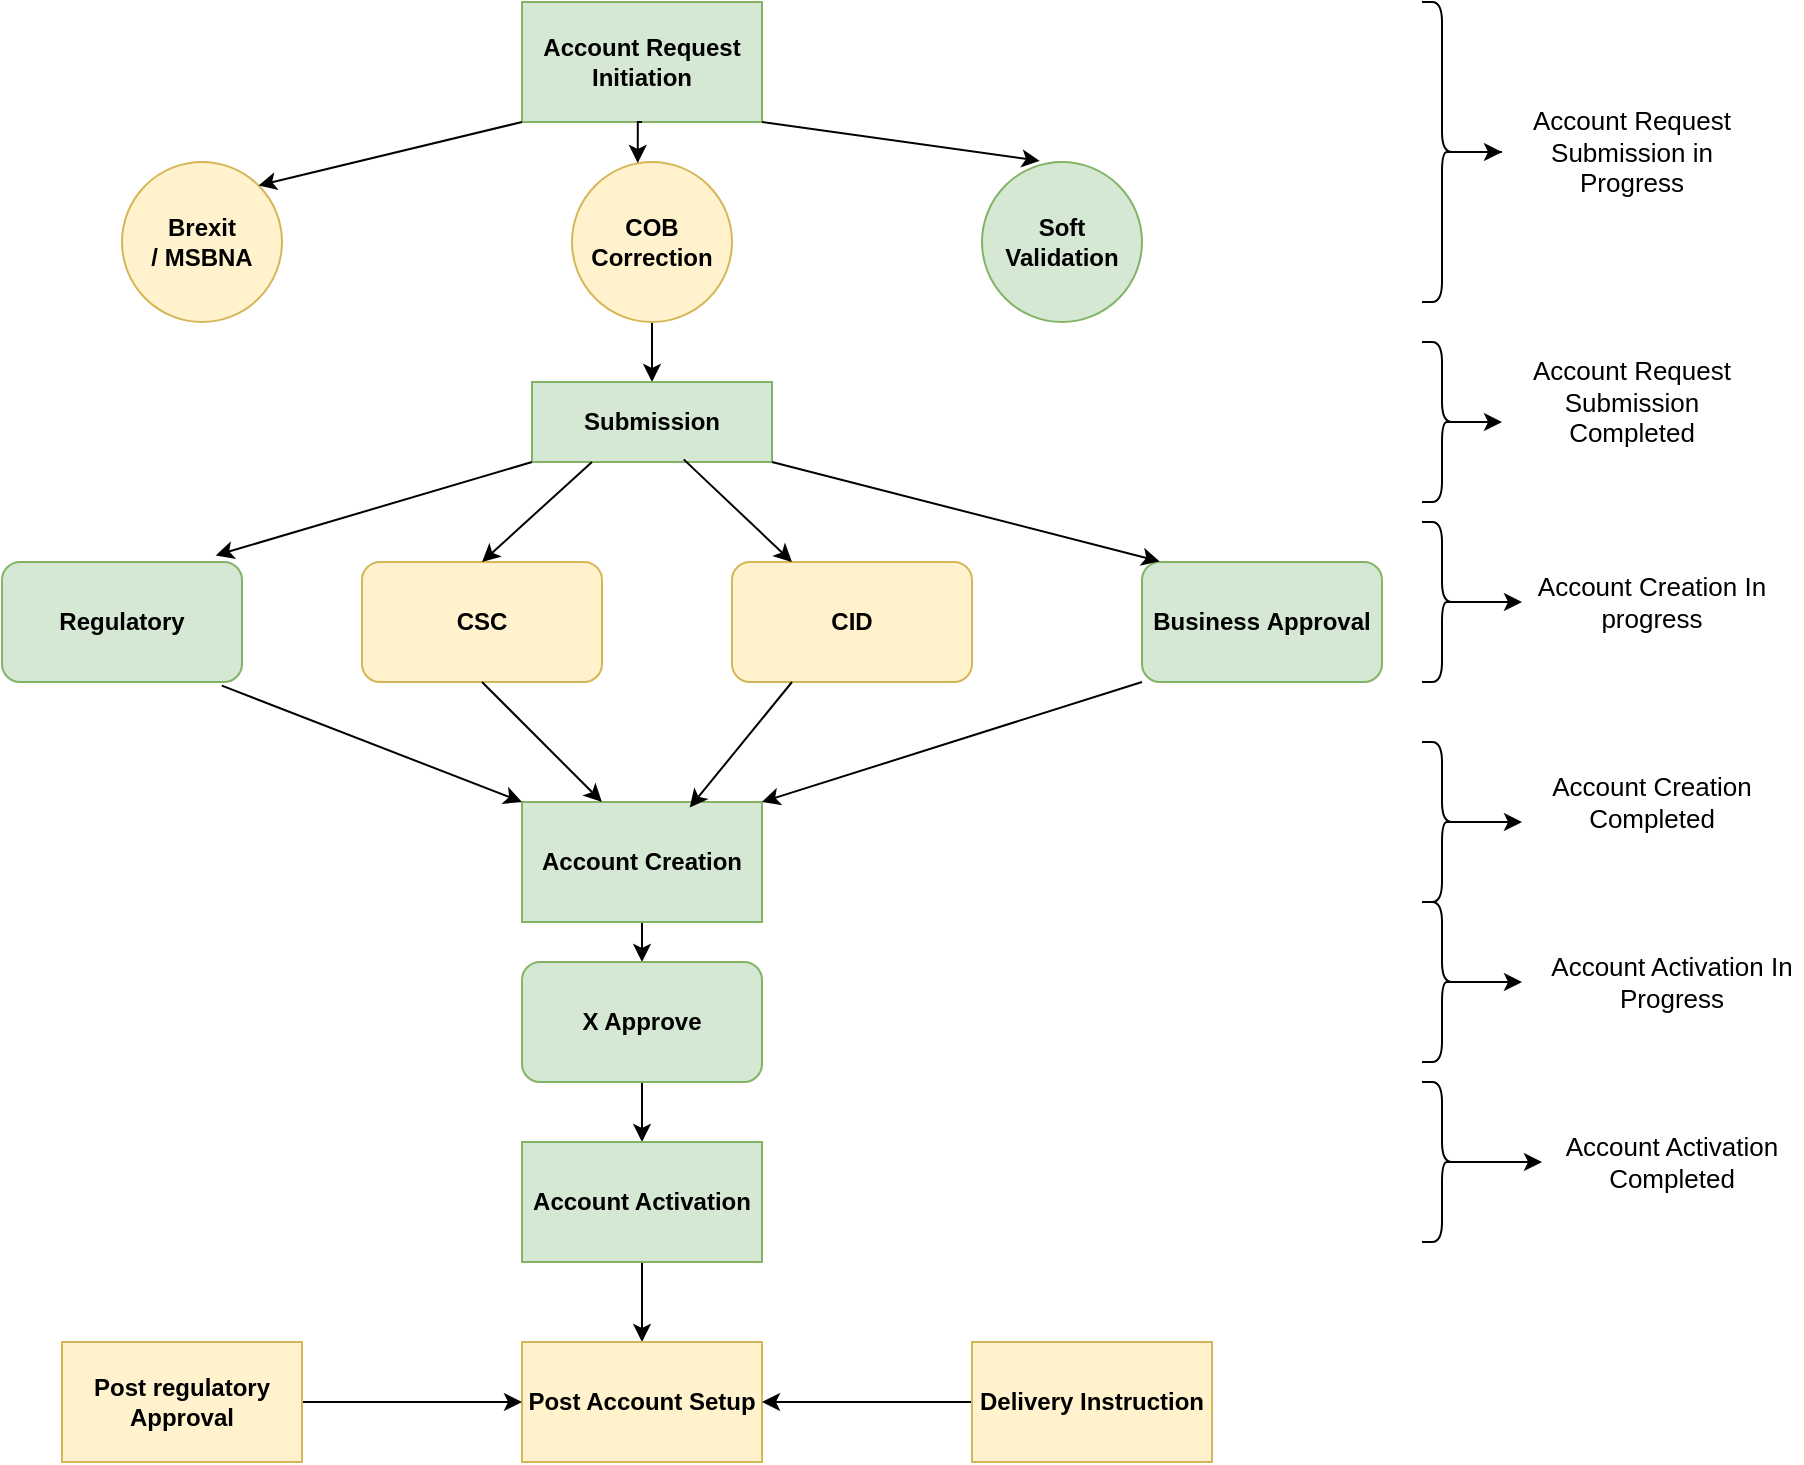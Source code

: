 <mxfile version="28.0.6">
  <diagram name="Page-1" id="AFeGkOiiY4KAVGo6Q9TR">
    <mxGraphModel dx="1340" dy="755" grid="1" gridSize="10" guides="1" tooltips="1" connect="1" arrows="1" fold="1" page="1" pageScale="1" pageWidth="1169" pageHeight="1654" math="0" shadow="0">
      <root>
        <mxCell id="0" />
        <mxCell id="1" parent="0" />
        <mxCell id="NzapMORj6mIefn-3cKjK-1" value="&lt;b&gt;Account Request Initiation&lt;/b&gt;" style="rounded=0;whiteSpace=wrap;html=1;fillColor=#d5e8d4;strokeColor=#82b366;" vertex="1" parent="1">
          <mxGeometry x="480" y="10" width="120" height="60" as="geometry" />
        </mxCell>
        <mxCell id="NzapMORj6mIefn-3cKjK-2" value="&lt;b&gt;Brexit&lt;br&gt;/ MSBNA&lt;/b&gt;" style="ellipse;whiteSpace=wrap;html=1;aspect=fixed;fillColor=#fff2cc;strokeColor=#d6b656;" vertex="1" parent="1">
          <mxGeometry x="280" y="90" width="80" height="80" as="geometry" />
        </mxCell>
        <mxCell id="NzapMORj6mIefn-3cKjK-26" style="edgeStyle=orthogonalEdgeStyle;rounded=0;orthogonalLoop=1;jettySize=auto;html=1;exitX=0.5;exitY=1;exitDx=0;exitDy=0;entryX=0.5;entryY=0;entryDx=0;entryDy=0;" edge="1" parent="1" source="NzapMORj6mIefn-3cKjK-3" target="NzapMORj6mIefn-3cKjK-5">
          <mxGeometry relative="1" as="geometry" />
        </mxCell>
        <mxCell id="NzapMORj6mIefn-3cKjK-3" value="&lt;b&gt;COB Correction&lt;/b&gt;" style="ellipse;whiteSpace=wrap;html=1;aspect=fixed;fillColor=#fff2cc;strokeColor=#d6b656;" vertex="1" parent="1">
          <mxGeometry x="505" y="90" width="80" height="80" as="geometry" />
        </mxCell>
        <mxCell id="NzapMORj6mIefn-3cKjK-4" value="&lt;div&gt;&lt;b&gt;&lt;br&gt;&lt;/b&gt;&lt;/div&gt;&lt;div&gt;&lt;span style=&quot;background-color: transparent; color: light-dark(rgb(0, 0, 0), rgb(255, 255, 255));&quot;&gt;&lt;b&gt;Soft&lt;/b&gt;&lt;/span&gt;&lt;/div&gt;&lt;b&gt;Validation&lt;/b&gt;&lt;div&gt;&lt;br&gt;&lt;/div&gt;" style="ellipse;whiteSpace=wrap;html=1;aspect=fixed;fillColor=#d5e8d4;strokeColor=#82b366;" vertex="1" parent="1">
          <mxGeometry x="710" y="90" width="80" height="80" as="geometry" />
        </mxCell>
        <mxCell id="NzapMORj6mIefn-3cKjK-5" value="&lt;b&gt;Submission&lt;/b&gt;" style="rounded=0;whiteSpace=wrap;html=1;fillColor=#d5e8d4;strokeColor=#82b366;" vertex="1" parent="1">
          <mxGeometry x="485" y="200" width="120" height="40" as="geometry" />
        </mxCell>
        <mxCell id="NzapMORj6mIefn-3cKjK-6" value="&lt;b&gt;Regulatory&lt;/b&gt;" style="rounded=1;whiteSpace=wrap;html=1;fillColor=#d5e8d4;strokeColor=#82b366;" vertex="1" parent="1">
          <mxGeometry x="220" y="290" width="120" height="60" as="geometry" />
        </mxCell>
        <mxCell id="NzapMORj6mIefn-3cKjK-7" value="&lt;b&gt;CSC&lt;/b&gt;" style="rounded=1;whiteSpace=wrap;html=1;fillColor=#fff2cc;strokeColor=#d6b656;" vertex="1" parent="1">
          <mxGeometry x="400" y="290" width="120" height="60" as="geometry" />
        </mxCell>
        <mxCell id="NzapMORj6mIefn-3cKjK-8" value="&lt;b&gt;CID&lt;/b&gt;" style="rounded=1;whiteSpace=wrap;html=1;fillColor=#fff2cc;strokeColor=#d6b656;" vertex="1" parent="1">
          <mxGeometry x="585" y="290" width="120" height="60" as="geometry" />
        </mxCell>
        <mxCell id="NzapMORj6mIefn-3cKjK-11" value="&lt;b&gt;Business&lt;/b&gt; &lt;b&gt;Approval&lt;/b&gt;" style="rounded=1;whiteSpace=wrap;html=1;fillColor=#d5e8d4;strokeColor=#82b366;" vertex="1" parent="1">
          <mxGeometry x="790" y="290" width="120" height="60" as="geometry" />
        </mxCell>
        <mxCell id="NzapMORj6mIefn-3cKjK-38" style="edgeStyle=orthogonalEdgeStyle;rounded=0;orthogonalLoop=1;jettySize=auto;html=1;exitX=0.5;exitY=1;exitDx=0;exitDy=0;entryX=0.5;entryY=0;entryDx=0;entryDy=0;" edge="1" parent="1" source="NzapMORj6mIefn-3cKjK-12" target="NzapMORj6mIefn-3cKjK-14">
          <mxGeometry relative="1" as="geometry" />
        </mxCell>
        <mxCell id="NzapMORj6mIefn-3cKjK-12" value="&lt;b&gt;Account Creation&lt;/b&gt;" style="rounded=0;whiteSpace=wrap;html=1;fillColor=#d5e8d4;strokeColor=#82b366;" vertex="1" parent="1">
          <mxGeometry x="480" y="410" width="120" height="60" as="geometry" />
        </mxCell>
        <mxCell id="NzapMORj6mIefn-3cKjK-39" style="edgeStyle=orthogonalEdgeStyle;rounded=0;orthogonalLoop=1;jettySize=auto;html=1;exitX=0.5;exitY=1;exitDx=0;exitDy=0;entryX=0.5;entryY=0;entryDx=0;entryDy=0;" edge="1" parent="1" source="NzapMORj6mIefn-3cKjK-14" target="NzapMORj6mIefn-3cKjK-15">
          <mxGeometry relative="1" as="geometry" />
        </mxCell>
        <mxCell id="NzapMORj6mIefn-3cKjK-14" value="&lt;b&gt;X Approve&lt;/b&gt;" style="rounded=1;whiteSpace=wrap;html=1;fillColor=#d5e8d4;strokeColor=#82b366;" vertex="1" parent="1">
          <mxGeometry x="480" y="490" width="120" height="60" as="geometry" />
        </mxCell>
        <mxCell id="NzapMORj6mIefn-3cKjK-40" style="edgeStyle=orthogonalEdgeStyle;rounded=0;orthogonalLoop=1;jettySize=auto;html=1;exitX=0.5;exitY=1;exitDx=0;exitDy=0;entryX=0.5;entryY=0;entryDx=0;entryDy=0;" edge="1" parent="1" source="NzapMORj6mIefn-3cKjK-15" target="NzapMORj6mIefn-3cKjK-16">
          <mxGeometry relative="1" as="geometry" />
        </mxCell>
        <mxCell id="NzapMORj6mIefn-3cKjK-15" value="&lt;b&gt;Account Activation&lt;/b&gt;" style="rounded=0;whiteSpace=wrap;html=1;fillColor=#d5e8d4;strokeColor=#82b366;" vertex="1" parent="1">
          <mxGeometry x="480" y="580" width="120" height="60" as="geometry" />
        </mxCell>
        <mxCell id="NzapMORj6mIefn-3cKjK-16" value="&lt;b&gt;Post Account Setup&lt;/b&gt;" style="rounded=0;whiteSpace=wrap;html=1;fillColor=#fff2cc;strokeColor=#d6b656;" vertex="1" parent="1">
          <mxGeometry x="480" y="680" width="120" height="60" as="geometry" />
        </mxCell>
        <mxCell id="NzapMORj6mIefn-3cKjK-21" style="edgeStyle=orthogonalEdgeStyle;rounded=0;orthogonalLoop=1;jettySize=auto;html=1;exitX=0.5;exitY=1;exitDx=0;exitDy=0;entryX=0.411;entryY=0.006;entryDx=0;entryDy=0;entryPerimeter=0;" edge="1" parent="1" source="NzapMORj6mIefn-3cKjK-1" target="NzapMORj6mIefn-3cKjK-3">
          <mxGeometry relative="1" as="geometry" />
        </mxCell>
        <mxCell id="NzapMORj6mIefn-3cKjK-23" value="" style="endArrow=classic;html=1;rounded=0;exitX=1;exitY=1;exitDx=0;exitDy=0;entryX=0.361;entryY=-0.007;entryDx=0;entryDy=0;entryPerimeter=0;" edge="1" parent="1" source="NzapMORj6mIefn-3cKjK-1" target="NzapMORj6mIefn-3cKjK-4">
          <mxGeometry width="50" height="50" relative="1" as="geometry">
            <mxPoint x="560" y="280" as="sourcePoint" />
            <mxPoint x="610" y="230" as="targetPoint" />
          </mxGeometry>
        </mxCell>
        <mxCell id="NzapMORj6mIefn-3cKjK-25" value="" style="endArrow=classic;html=1;rounded=0;exitX=0;exitY=1;exitDx=0;exitDy=0;entryX=1;entryY=0;entryDx=0;entryDy=0;" edge="1" parent="1" source="NzapMORj6mIefn-3cKjK-1" target="NzapMORj6mIefn-3cKjK-2">
          <mxGeometry width="50" height="50" relative="1" as="geometry">
            <mxPoint x="560" y="280" as="sourcePoint" />
            <mxPoint x="610" y="230" as="targetPoint" />
          </mxGeometry>
        </mxCell>
        <mxCell id="NzapMORj6mIefn-3cKjK-28" value="" style="endArrow=classic;html=1;rounded=0;exitX=0;exitY=1;exitDx=0;exitDy=0;entryX=0.891;entryY=-0.055;entryDx=0;entryDy=0;entryPerimeter=0;" edge="1" parent="1" source="NzapMORj6mIefn-3cKjK-5" target="NzapMORj6mIefn-3cKjK-6">
          <mxGeometry width="50" height="50" relative="1" as="geometry">
            <mxPoint x="560" y="340" as="sourcePoint" />
            <mxPoint x="610" y="290" as="targetPoint" />
          </mxGeometry>
        </mxCell>
        <mxCell id="NzapMORj6mIefn-3cKjK-29" value="" style="endArrow=classic;html=1;rounded=0;exitX=0.25;exitY=1;exitDx=0;exitDy=0;entryX=0.5;entryY=0;entryDx=0;entryDy=0;" edge="1" parent="1" source="NzapMORj6mIefn-3cKjK-5" target="NzapMORj6mIefn-3cKjK-7">
          <mxGeometry width="50" height="50" relative="1" as="geometry">
            <mxPoint x="560" y="340" as="sourcePoint" />
            <mxPoint x="610" y="290" as="targetPoint" />
          </mxGeometry>
        </mxCell>
        <mxCell id="NzapMORj6mIefn-3cKjK-31" value="" style="endArrow=classic;html=1;rounded=0;exitX=0.632;exitY=0.967;exitDx=0;exitDy=0;exitPerimeter=0;entryX=0.25;entryY=0;entryDx=0;entryDy=0;" edge="1" parent="1" source="NzapMORj6mIefn-3cKjK-5" target="NzapMORj6mIefn-3cKjK-8">
          <mxGeometry width="50" height="50" relative="1" as="geometry">
            <mxPoint x="560" y="340" as="sourcePoint" />
            <mxPoint x="610" y="290" as="targetPoint" />
          </mxGeometry>
        </mxCell>
        <mxCell id="NzapMORj6mIefn-3cKjK-32" value="" style="endArrow=classic;html=1;rounded=0;exitX=1;exitY=1;exitDx=0;exitDy=0;entryX=0.074;entryY=-0.005;entryDx=0;entryDy=0;entryPerimeter=0;" edge="1" parent="1" source="NzapMORj6mIefn-3cKjK-5" target="NzapMORj6mIefn-3cKjK-11">
          <mxGeometry width="50" height="50" relative="1" as="geometry">
            <mxPoint x="560" y="340" as="sourcePoint" />
            <mxPoint x="610" y="290" as="targetPoint" />
          </mxGeometry>
        </mxCell>
        <mxCell id="NzapMORj6mIefn-3cKjK-34" value="" style="endArrow=classic;html=1;rounded=0;exitX=0.916;exitY=1.03;exitDx=0;exitDy=0;exitPerimeter=0;entryX=0;entryY=0;entryDx=0;entryDy=0;" edge="1" parent="1" source="NzapMORj6mIefn-3cKjK-6" target="NzapMORj6mIefn-3cKjK-12">
          <mxGeometry width="50" height="50" relative="1" as="geometry">
            <mxPoint x="560" y="440" as="sourcePoint" />
            <mxPoint x="610" y="390" as="targetPoint" />
          </mxGeometry>
        </mxCell>
        <mxCell id="NzapMORj6mIefn-3cKjK-35" value="" style="endArrow=classic;html=1;rounded=0;exitX=0.5;exitY=1;exitDx=0;exitDy=0;entryX=0.333;entryY=0;entryDx=0;entryDy=0;entryPerimeter=0;" edge="1" parent="1" source="NzapMORj6mIefn-3cKjK-7" target="NzapMORj6mIefn-3cKjK-12">
          <mxGeometry width="50" height="50" relative="1" as="geometry">
            <mxPoint x="560" y="440" as="sourcePoint" />
            <mxPoint x="610" y="390" as="targetPoint" />
          </mxGeometry>
        </mxCell>
        <mxCell id="NzapMORj6mIefn-3cKjK-36" value="" style="endArrow=classic;html=1;rounded=0;exitX=0.25;exitY=1;exitDx=0;exitDy=0;entryX=0.699;entryY=0.046;entryDx=0;entryDy=0;entryPerimeter=0;" edge="1" parent="1" source="NzapMORj6mIefn-3cKjK-8" target="NzapMORj6mIefn-3cKjK-12">
          <mxGeometry width="50" height="50" relative="1" as="geometry">
            <mxPoint x="560" y="440" as="sourcePoint" />
            <mxPoint x="610" y="390" as="targetPoint" />
          </mxGeometry>
        </mxCell>
        <mxCell id="NzapMORj6mIefn-3cKjK-37" value="" style="endArrow=classic;html=1;rounded=0;exitX=0;exitY=1;exitDx=0;exitDy=0;entryX=1;entryY=0;entryDx=0;entryDy=0;" edge="1" parent="1" source="NzapMORj6mIefn-3cKjK-11" target="NzapMORj6mIefn-3cKjK-12">
          <mxGeometry width="50" height="50" relative="1" as="geometry">
            <mxPoint x="560" y="440" as="sourcePoint" />
            <mxPoint x="610" y="390" as="targetPoint" />
          </mxGeometry>
        </mxCell>
        <mxCell id="NzapMORj6mIefn-3cKjK-55" style="edgeStyle=orthogonalEdgeStyle;rounded=0;orthogonalLoop=1;jettySize=auto;html=1;exitX=0.1;exitY=0.5;exitDx=0;exitDy=0;exitPerimeter=0;" edge="1" parent="1" source="NzapMORj6mIefn-3cKjK-42" target="NzapMORj6mIefn-3cKjK-48">
          <mxGeometry relative="1" as="geometry" />
        </mxCell>
        <mxCell id="NzapMORj6mIefn-3cKjK-42" value="" style="shape=curlyBracket;whiteSpace=wrap;html=1;rounded=1;flipH=1;labelPosition=right;verticalLabelPosition=middle;align=left;verticalAlign=middle;" vertex="1" parent="1">
          <mxGeometry x="930" y="10" width="20" height="150" as="geometry" />
        </mxCell>
        <mxCell id="NzapMORj6mIefn-3cKjK-56" style="edgeStyle=orthogonalEdgeStyle;rounded=0;orthogonalLoop=1;jettySize=auto;html=1;exitX=0.1;exitY=0.5;exitDx=0;exitDy=0;exitPerimeter=0;entryX=0;entryY=0.75;entryDx=0;entryDy=0;" edge="1" parent="1" source="NzapMORj6mIefn-3cKjK-43" target="NzapMORj6mIefn-3cKjK-50">
          <mxGeometry relative="1" as="geometry" />
        </mxCell>
        <mxCell id="NzapMORj6mIefn-3cKjK-43" value="" style="shape=curlyBracket;whiteSpace=wrap;html=1;rounded=1;flipH=1;labelPosition=right;verticalLabelPosition=middle;align=left;verticalAlign=middle;" vertex="1" parent="1">
          <mxGeometry x="930" y="180" width="20" height="80" as="geometry" />
        </mxCell>
        <mxCell id="NzapMORj6mIefn-3cKjK-57" style="edgeStyle=orthogonalEdgeStyle;rounded=0;orthogonalLoop=1;jettySize=auto;html=1;exitX=0.1;exitY=0.5;exitDx=0;exitDy=0;exitPerimeter=0;entryX=0;entryY=0.5;entryDx=0;entryDy=0;" edge="1" parent="1" source="NzapMORj6mIefn-3cKjK-44" target="NzapMORj6mIefn-3cKjK-51">
          <mxGeometry relative="1" as="geometry" />
        </mxCell>
        <mxCell id="NzapMORj6mIefn-3cKjK-44" value="" style="shape=curlyBracket;whiteSpace=wrap;html=1;rounded=1;flipH=1;labelPosition=right;verticalLabelPosition=middle;align=left;verticalAlign=middle;" vertex="1" parent="1">
          <mxGeometry x="930" y="270" width="20" height="80" as="geometry" />
        </mxCell>
        <mxCell id="NzapMORj6mIefn-3cKjK-58" style="edgeStyle=orthogonalEdgeStyle;rounded=0;orthogonalLoop=1;jettySize=auto;html=1;exitX=0.1;exitY=0.5;exitDx=0;exitDy=0;exitPerimeter=0;entryX=0;entryY=0.75;entryDx=0;entryDy=0;" edge="1" parent="1" source="NzapMORj6mIefn-3cKjK-45" target="NzapMORj6mIefn-3cKjK-52">
          <mxGeometry relative="1" as="geometry" />
        </mxCell>
        <mxCell id="NzapMORj6mIefn-3cKjK-45" value="" style="shape=curlyBracket;whiteSpace=wrap;html=1;rounded=1;flipH=1;labelPosition=right;verticalLabelPosition=middle;align=left;verticalAlign=middle;size=0.5;" vertex="1" parent="1">
          <mxGeometry x="930" y="380" width="20" height="80" as="geometry" />
        </mxCell>
        <mxCell id="NzapMORj6mIefn-3cKjK-59" style="edgeStyle=orthogonalEdgeStyle;rounded=0;orthogonalLoop=1;jettySize=auto;html=1;exitX=0.1;exitY=0.5;exitDx=0;exitDy=0;exitPerimeter=0;" edge="1" parent="1" source="NzapMORj6mIefn-3cKjK-46">
          <mxGeometry relative="1" as="geometry">
            <mxPoint x="980" y="500.294" as="targetPoint" />
          </mxGeometry>
        </mxCell>
        <mxCell id="NzapMORj6mIefn-3cKjK-46" value="" style="shape=curlyBracket;whiteSpace=wrap;html=1;rounded=1;flipH=1;labelPosition=right;verticalLabelPosition=middle;align=left;verticalAlign=middle;size=0.5;" vertex="1" parent="1">
          <mxGeometry x="930" y="460" width="20" height="80" as="geometry" />
        </mxCell>
        <mxCell id="NzapMORj6mIefn-3cKjK-60" style="edgeStyle=orthogonalEdgeStyle;rounded=0;orthogonalLoop=1;jettySize=auto;html=1;exitX=0.1;exitY=0.5;exitDx=0;exitDy=0;exitPerimeter=0;entryX=0;entryY=0.5;entryDx=0;entryDy=0;" edge="1" parent="1" source="NzapMORj6mIefn-3cKjK-47" target="NzapMORj6mIefn-3cKjK-54">
          <mxGeometry relative="1" as="geometry" />
        </mxCell>
        <mxCell id="NzapMORj6mIefn-3cKjK-47" value="" style="shape=curlyBracket;whiteSpace=wrap;html=1;rounded=1;flipH=1;labelPosition=right;verticalLabelPosition=middle;align=left;verticalAlign=middle;size=0.5;" vertex="1" parent="1">
          <mxGeometry x="930" y="550" width="20" height="80" as="geometry" />
        </mxCell>
        <mxCell id="NzapMORj6mIefn-3cKjK-48" value="&lt;font style=&quot;font-size: 13px;&quot;&gt;Account Request Submission in Progress&lt;/font&gt;" style="text;html=1;align=center;verticalAlign=middle;whiteSpace=wrap;rounded=0;" vertex="1" parent="1">
          <mxGeometry x="970" y="65" width="130" height="40" as="geometry" />
        </mxCell>
        <mxCell id="NzapMORj6mIefn-3cKjK-50" value="&lt;font style=&quot;font-size: 13px;&quot;&gt;Account Request Submission Completed&lt;/font&gt;" style="text;html=1;align=center;verticalAlign=middle;whiteSpace=wrap;rounded=0;" vertex="1" parent="1">
          <mxGeometry x="970" y="190" width="130" height="40" as="geometry" />
        </mxCell>
        <mxCell id="NzapMORj6mIefn-3cKjK-51" value="&lt;font style=&quot;font-size: 13px;&quot;&gt;Account Creation In progress&lt;/font&gt;" style="text;html=1;align=center;verticalAlign=middle;whiteSpace=wrap;rounded=0;" vertex="1" parent="1">
          <mxGeometry x="980" y="290" width="130" height="40" as="geometry" />
        </mxCell>
        <mxCell id="NzapMORj6mIefn-3cKjK-52" value="&lt;font style=&quot;font-size: 13px;&quot;&gt;Account Creation Completed&lt;/font&gt;" style="text;html=1;align=center;verticalAlign=middle;whiteSpace=wrap;rounded=0;" vertex="1" parent="1">
          <mxGeometry x="980" y="390" width="130" height="40" as="geometry" />
        </mxCell>
        <mxCell id="NzapMORj6mIefn-3cKjK-53" value="&lt;font style=&quot;font-size: 13px;&quot;&gt;Account Activation In Progress&lt;/font&gt;" style="text;html=1;align=center;verticalAlign=middle;whiteSpace=wrap;rounded=0;" vertex="1" parent="1">
          <mxGeometry x="990" y="480" width="130" height="40" as="geometry" />
        </mxCell>
        <mxCell id="NzapMORj6mIefn-3cKjK-54" value="&lt;font style=&quot;font-size: 13px;&quot;&gt;Account Activation Completed&lt;/font&gt;" style="text;html=1;align=center;verticalAlign=middle;whiteSpace=wrap;rounded=0;" vertex="1" parent="1">
          <mxGeometry x="990" y="570" width="130" height="40" as="geometry" />
        </mxCell>
        <mxCell id="NzapMORj6mIefn-3cKjK-65" style="edgeStyle=orthogonalEdgeStyle;rounded=0;orthogonalLoop=1;jettySize=auto;html=1;exitX=1;exitY=0.5;exitDx=0;exitDy=0;entryX=0;entryY=0.5;entryDx=0;entryDy=0;" edge="1" parent="1" source="NzapMORj6mIefn-3cKjK-62" target="NzapMORj6mIefn-3cKjK-16">
          <mxGeometry relative="1" as="geometry" />
        </mxCell>
        <mxCell id="NzapMORj6mIefn-3cKjK-62" value="&lt;b&gt;Post regulatory Approval&lt;br&gt;&lt;/b&gt;" style="rounded=0;whiteSpace=wrap;html=1;fillColor=#fff2cc;strokeColor=#d6b656;" vertex="1" parent="1">
          <mxGeometry x="250" y="680" width="120" height="60" as="geometry" />
        </mxCell>
        <mxCell id="NzapMORj6mIefn-3cKjK-66" style="edgeStyle=orthogonalEdgeStyle;rounded=0;orthogonalLoop=1;jettySize=auto;html=1;exitX=0;exitY=0.5;exitDx=0;exitDy=0;entryX=1;entryY=0.5;entryDx=0;entryDy=0;" edge="1" parent="1" source="NzapMORj6mIefn-3cKjK-63" target="NzapMORj6mIefn-3cKjK-16">
          <mxGeometry relative="1" as="geometry" />
        </mxCell>
        <mxCell id="NzapMORj6mIefn-3cKjK-63" value="&lt;b&gt;Delivery Instruction&lt;/b&gt;" style="rounded=0;whiteSpace=wrap;html=1;fillColor=#fff2cc;strokeColor=#d6b656;" vertex="1" parent="1">
          <mxGeometry x="705" y="680" width="120" height="60" as="geometry" />
        </mxCell>
      </root>
    </mxGraphModel>
  </diagram>
</mxfile>
